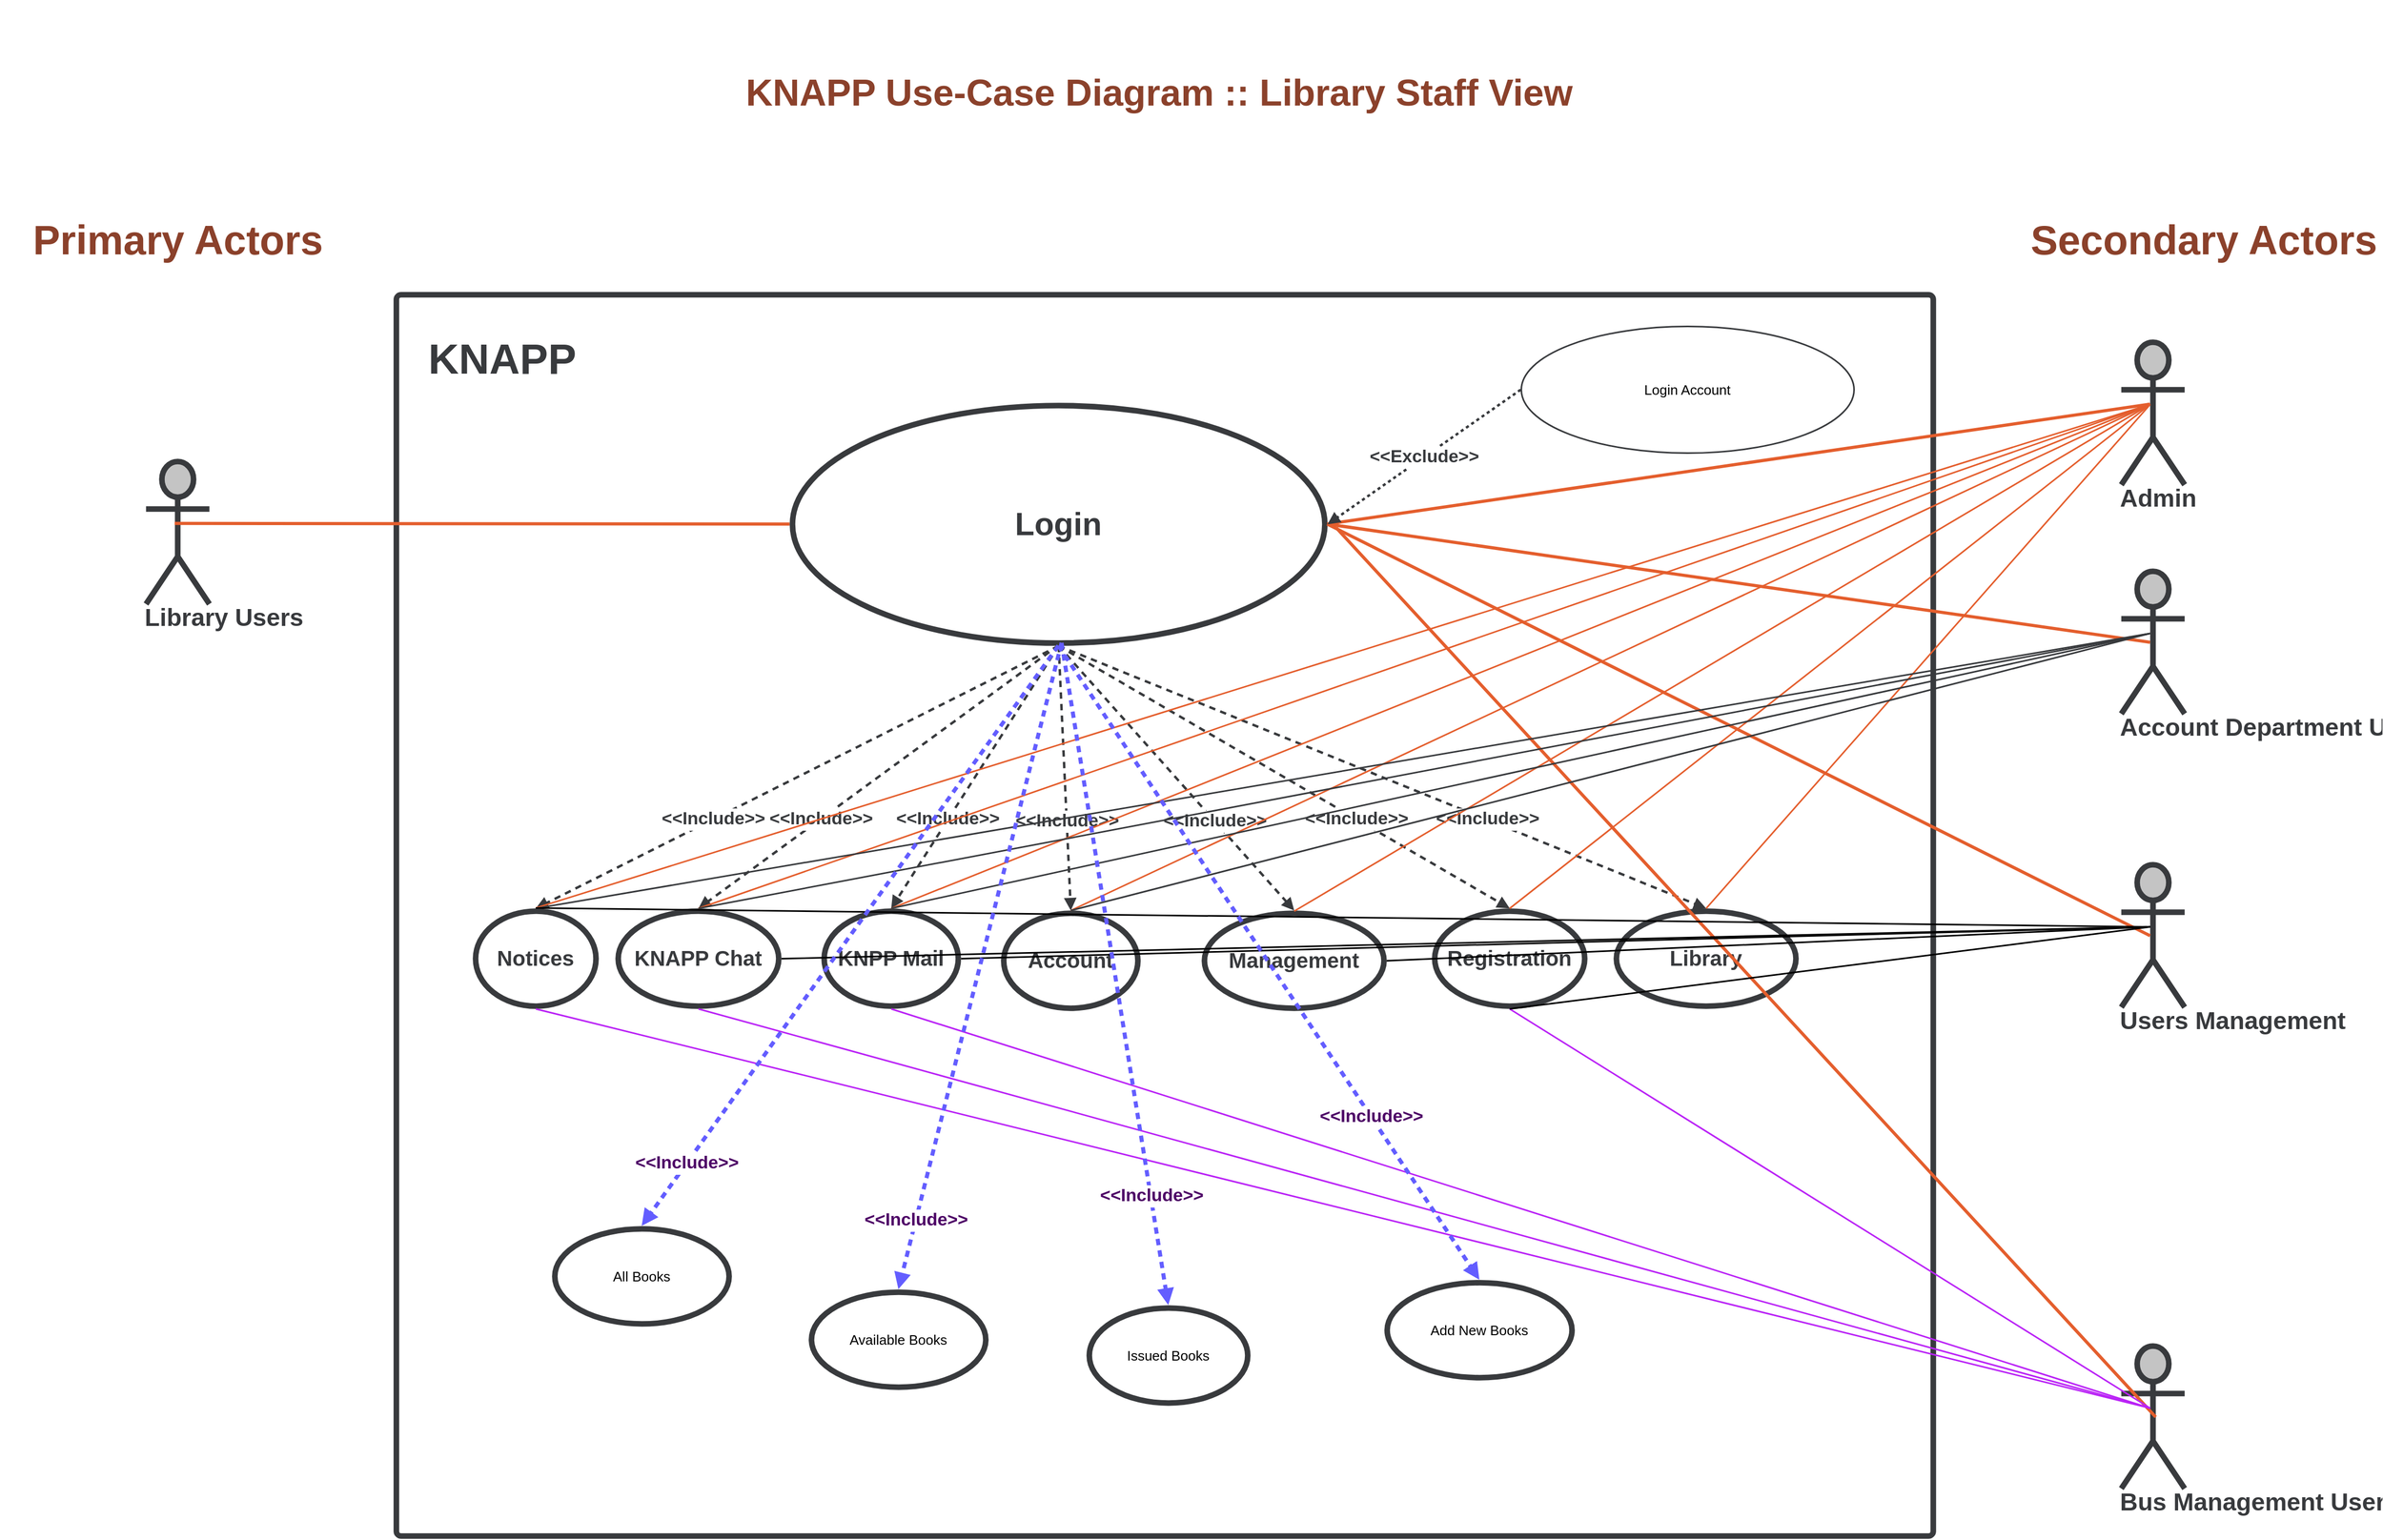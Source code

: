 <mxfile version="17.4.6" type="github">
  <diagram id="xewEE2SjZpMV4tHlsAld" name="Page-1">
    <mxGraphModel dx="4249" dy="2372" grid="1" gridSize="10" guides="1" tooltips="1" connect="1" arrows="1" fold="1" page="1" pageScale="1" pageWidth="827" pageHeight="1169" math="0" shadow="0">
      <root>
        <mxCell id="0" />
        <mxCell id="1" parent="0" />
        <UserObject label="" lucidchartObjectId="x7x1Chy9FIni" id="VwzVGKQmcw6lQUT-82Iy-1">
          <mxCell style="html=1;overflow=block;blockSpacing=1;whiteSpace=wrap;container=1;pointerEvents=0;collapsible=0;recursiveResize=0;fontSize=40;fontColor=#383a3d;fontStyle=1;spacing=0;strokeColor=#383a3d;strokeOpacity=100;fillOpacity=100;rounded=1;absoluteArcSize=1;arcSize=9;fillColor=none;strokeWidth=5.3;" vertex="1" parent="1">
            <mxGeometry x="-750" y="-471" width="1455" height="1176" as="geometry" />
          </mxCell>
        </UserObject>
        <mxCell id="VwzVGKQmcw6lQUT-82Iy-72" value="&lt;span style=&quot;color: rgb(56 , 58 , 61) ; font-size: 40px ; font-weight: 700&quot;&gt;KNAPP&lt;/span&gt;" style="text;html=1;align=center;verticalAlign=middle;resizable=0;points=[];autosize=1;strokeColor=none;fillColor=none;" vertex="1" parent="VwzVGKQmcw6lQUT-82Iy-1">
          <mxGeometry x="20" y="45" width="160" height="30" as="geometry" />
        </mxCell>
        <UserObject label="KNAPP Use-Case Diagram :: Library Staff View" lucidchartObjectId="vXx15x7TxMz1" id="VwzVGKQmcw6lQUT-82Iy-2">
          <mxCell style="html=1;overflow=block;blockSpacing=1;whiteSpace=wrap;fontSize=35.2;fontColor=#8b412b;fontStyle=1;spacing=3.8;strokeColor=none;fillOpacity=0;fillColor=#ffffff;strokeWidth=0;" vertex="1" parent="1">
            <mxGeometry x="-440" y="-750" width="825" height="176" as="geometry" />
          </mxCell>
        </UserObject>
        <UserObject label="Primary Actors" lucidchartObjectId="x7x12075siuS" id="VwzVGKQmcw6lQUT-82Iy-3">
          <mxCell style="html=1;overflow=block;blockSpacing=1;whiteSpace=wrap;fontSize=38.5;fontColor=#8b412b;fontStyle=1;spacing=0;fillColor=#ffffff;strokeWidth=1.5;strokeColor=none;" vertex="1" parent="1">
            <mxGeometry x="-1125" y="-546" width="337" height="45" as="geometry" />
          </mxCell>
        </UserObject>
        <UserObject label="Login" lucidchartObjectId="x7x1iAqX4r_B" id="VwzVGKQmcw6lQUT-82Iy-4">
          <mxCell style="html=1;overflow=block;blockSpacing=1;whiteSpace=wrap;ellipse;fontSize=30.2;fontColor=#383a3d;fontStyle=1;spacing=3.8;strokeColor=#383a3d;strokeOpacity=100;fillOpacity=100;rounded=1;absoluteArcSize=1;arcSize=9;fillColor=#FFFFFF;strokeWidth=5.3;" vertex="1" parent="1">
            <mxGeometry x="-375" y="-366" width="504" height="225" as="geometry" />
          </mxCell>
        </UserObject>
        <UserObject label="Admin" lucidchartObjectId="x7x1_HqmLVqf" id="VwzVGKQmcw6lQUT-82Iy-5">
          <mxCell style="html=1;overflow=block;blockSpacing=1;shape=umlActor;labelPosition=center;verticalLabelPosition=bottom;verticalAlign=top;whiteSpace=nowrap;fontSize=23.3;fontColor=#383a3d;fontStyle=1;spacing=0;strokeColor=#383a3d;strokeOpacity=100;fillOpacity=100;rounded=1;absoluteArcSize=1;arcSize=9;fillColor=#c4c4c4;strokeWidth=5.3;" vertex="1" parent="1">
            <mxGeometry x="883" y="-426" width="60" height="135" as="geometry" />
          </mxCell>
        </UserObject>
        <UserObject label="Library Users" lucidchartObjectId="x7x1uNKdwwUK" id="VwzVGKQmcw6lQUT-82Iy-6">
          <mxCell style="html=1;overflow=block;blockSpacing=1;shape=umlActor;labelPosition=center;verticalLabelPosition=bottom;verticalAlign=top;whiteSpace=nowrap;fontSize=23.3;fontColor=#383a3d;fontStyle=1;spacing=0;strokeColor=#383a3d;strokeOpacity=100;fillOpacity=100;rounded=1;absoluteArcSize=1;arcSize=9;fillColor=#c4c4c4;strokeWidth=5.3;" vertex="1" parent="1">
            <mxGeometry x="-987" y="-313" width="60" height="135" as="geometry" />
          </mxCell>
        </UserObject>
        <UserObject label="Account Department Users" lucidchartObjectId="x7x1Ydl4FJ6k" id="VwzVGKQmcw6lQUT-82Iy-7">
          <mxCell style="html=1;overflow=block;blockSpacing=1;shape=umlActor;labelPosition=center;verticalLabelPosition=bottom;verticalAlign=top;whiteSpace=nowrap;fontSize=23.3;fontColor=#383a3d;fontStyle=1;spacing=0;strokeColor=#383a3d;strokeOpacity=100;fillOpacity=100;rounded=1;absoluteArcSize=1;arcSize=9;fillColor=#c4c4c4;strokeWidth=5.3;" vertex="1" parent="1">
            <mxGeometry x="883" y="-209" width="60" height="135" as="geometry" />
          </mxCell>
        </UserObject>
        <UserObject label="Users Management" lucidchartObjectId="x7x18n8--uf0" id="VwzVGKQmcw6lQUT-82Iy-8">
          <mxCell style="html=1;overflow=block;blockSpacing=1;shape=umlActor;labelPosition=center;verticalLabelPosition=bottom;verticalAlign=top;whiteSpace=nowrap;fontSize=23.3;fontColor=#383a3d;fontStyle=1;spacing=0;strokeColor=#383a3d;strokeOpacity=100;fillOpacity=100;rounded=1;absoluteArcSize=1;arcSize=9;fillColor=#c4c4c4;strokeWidth=5.3;" vertex="1" parent="1">
            <mxGeometry x="883" y="69" width="60" height="135" as="geometry" />
          </mxCell>
        </UserObject>
        <UserObject label="Bus Management Users" lucidchartObjectId="x7x1-DI6nvDn" id="VwzVGKQmcw6lQUT-82Iy-9">
          <mxCell style="html=1;overflow=block;blockSpacing=1;shape=umlActor;labelPosition=center;verticalLabelPosition=bottom;verticalAlign=top;whiteSpace=nowrap;fontSize=23.3;fontColor=#383a3d;fontStyle=1;spacing=0;strokeColor=#383a3d;strokeOpacity=100;fillOpacity=100;rounded=1;absoluteArcSize=1;arcSize=9;fillColor=#c4c4c4;strokeWidth=5.3;" vertex="1" parent="1">
            <mxGeometry x="883" y="525" width="60" height="135" as="geometry" />
          </mxCell>
        </UserObject>
        <UserObject label="Notices" lucidchartObjectId="x7x1S8WUbyTx" id="VwzVGKQmcw6lQUT-82Iy-10">
          <mxCell style="html=1;overflow=block;blockSpacing=1;whiteSpace=wrap;ellipse;fontSize=20.2;fontColor=#383a3d;fontStyle=1;spacing=3.8;strokeColor=#383a3d;strokeOpacity=100;fillOpacity=100;rounded=1;absoluteArcSize=1;arcSize=9;fillColor=#FFFFFF;strokeWidth=5.3;" vertex="1" parent="1">
            <mxGeometry x="-675" y="113" width="114" height="90" as="geometry" />
          </mxCell>
        </UserObject>
        <UserObject label="" lucidchartObjectId="x7x1p7J1mClr" id="VwzVGKQmcw6lQUT-82Iy-11">
          <mxCell style="html=1;jettySize=18;whiteSpace=wrap;fontSize=13;strokeColor=#383a3d;strokeOpacity=100;dashed=1;fixDash=1;dashPattern=6 5;strokeWidth=2.3;rounded=0;startArrow=none;endArrow=block;endFill=1;exitX=0.5;exitY=1.012;exitPerimeter=0;entryX=0.5;entryY=-0.029;entryPerimeter=0;" edge="1" parent="1" source="VwzVGKQmcw6lQUT-82Iy-4" target="VwzVGKQmcw6lQUT-82Iy-10">
            <mxGeometry width="100" height="100" relative="1" as="geometry">
              <Array as="points" />
            </mxGeometry>
          </mxCell>
        </UserObject>
        <mxCell id="VwzVGKQmcw6lQUT-82Iy-12" value="&amp;lt;&amp;lt;Include&amp;gt;&amp;gt;" style="text;html=1;resizable=0;labelBackgroundColor=default;align=center;verticalAlign=middle;fontStyle=1;fontColor=#383a3d;fontSize=16.8;" vertex="1" parent="VwzVGKQmcw6lQUT-82Iy-11">
          <mxGeometry x="0.322" relative="1" as="geometry" />
        </mxCell>
        <UserObject label="" lucidchartObjectId="x7x1fGpGP1oz" id="VwzVGKQmcw6lQUT-82Iy-13">
          <mxCell style="html=1;jettySize=18;whiteSpace=wrap;fontSize=13;strokeColor=#E45E2D;strokeWidth=3;rounded=0;startArrow=none;endArrow=none;exitX=0.456;exitY=0.436;exitPerimeter=0;entryX=1.005;entryY=0.5;entryPerimeter=0;" edge="1" parent="1" source="VwzVGKQmcw6lQUT-82Iy-5" target="VwzVGKQmcw6lQUT-82Iy-4">
            <mxGeometry width="100" height="100" relative="1" as="geometry">
              <Array as="points" />
            </mxGeometry>
          </mxCell>
        </UserObject>
        <UserObject label="" lucidchartObjectId="x7x1K7baDE~P" id="VwzVGKQmcw6lQUT-82Iy-14">
          <mxCell style="html=1;jettySize=18;whiteSpace=wrap;fontSize=13;strokeColor=#E45E2D;strokeWidth=3;rounded=0;startArrow=none;endArrow=none;exitX=0.456;exitY=0.436;exitPerimeter=0;entryX=-0.005;entryY=0.5;entryPerimeter=0;" edge="1" parent="1" source="VwzVGKQmcw6lQUT-82Iy-6" target="VwzVGKQmcw6lQUT-82Iy-4">
            <mxGeometry width="100" height="100" relative="1" as="geometry">
              <Array as="points" />
            </mxGeometry>
          </mxCell>
        </UserObject>
        <UserObject label="" lucidchartObjectId="x7x1Obs.gZJB" id="VwzVGKQmcw6lQUT-82Iy-15">
          <mxCell style="html=1;jettySize=18;whiteSpace=wrap;fontSize=13;strokeColor=#E45E2D;strokeWidth=3;rounded=0;startArrow=none;endArrow=none;exitX=0.458;exitY=0.5;exitPerimeter=0;entryX=1.005;entryY=0.5;entryPerimeter=0;" edge="1" parent="1" source="VwzVGKQmcw6lQUT-82Iy-7" target="VwzVGKQmcw6lQUT-82Iy-4">
            <mxGeometry width="100" height="100" relative="1" as="geometry">
              <Array as="points" />
            </mxGeometry>
          </mxCell>
        </UserObject>
        <UserObject label="" lucidchartObjectId="x7x1mGySMqln" id="VwzVGKQmcw6lQUT-82Iy-16">
          <mxCell style="html=1;jettySize=18;whiteSpace=wrap;fontSize=13;strokeColor=#e45e2d;strokeOpacity=100;strokeWidth=3;rounded=0;startArrow=none;endArrow=none;exitX=0.458;exitY=0.5;exitPerimeter=0;entryX=1.005;entryY=0.5;entryPerimeter=0;" edge="1" parent="1" source="VwzVGKQmcw6lQUT-82Iy-8" target="VwzVGKQmcw6lQUT-82Iy-4">
            <mxGeometry width="100" height="100" relative="1" as="geometry">
              <Array as="points" />
            </mxGeometry>
          </mxCell>
        </UserObject>
        <UserObject label="Login Account" lucidchartObjectId="x7x1C5_HYQZ." id="VwzVGKQmcw6lQUT-82Iy-17">
          <mxCell style="html=1;overflow=block;blockSpacing=1;whiteSpace=wrap;ellipse;fontSize=13;spacing=0;strokeColor=#383a3d;strokeOpacity=100;fillOpacity=100;rounded=1;absoluteArcSize=1;arcSize=9;fillColor=#FFFFFF;strokeWidth=1.5;" vertex="1" parent="1">
            <mxGeometry x="315" y="-441" width="315" height="120" as="geometry" />
          </mxCell>
        </UserObject>
        <UserObject label="" lucidchartObjectId="x7x1Z6t.XipK" id="VwzVGKQmcw6lQUT-82Iy-18">
          <mxCell style="html=1;jettySize=18;whiteSpace=wrap;fontSize=13;strokeColor=#383a3d;strokeOpacity=100;dashed=1;fixDash=1;strokeWidth=2.3;rounded=0;startArrow=none;endArrow=block;endFill=1;exitX=-0.002;exitY=0.5;exitPerimeter=0;entryX=1.005;entryY=0.5;entryPerimeter=0;" edge="1" parent="1" source="VwzVGKQmcw6lQUT-82Iy-17" target="VwzVGKQmcw6lQUT-82Iy-4">
            <mxGeometry width="100" height="100" relative="1" as="geometry">
              <Array as="points" />
            </mxGeometry>
          </mxCell>
        </UserObject>
        <mxCell id="VwzVGKQmcw6lQUT-82Iy-19" value="&amp;lt;&amp;lt;Exclude&amp;gt;&amp;gt;" style="text;html=1;resizable=0;labelBackgroundColor=default;align=center;verticalAlign=middle;fontStyle=1;fontColor=#383a3d;fontSize=16.8;" vertex="1" parent="VwzVGKQmcw6lQUT-82Iy-18">
          <mxGeometry relative="1" as="geometry" />
        </mxCell>
        <UserObject label="Secondary Actors" lucidchartObjectId="x7x1Xo7q~Zmn" id="VwzVGKQmcw6lQUT-82Iy-20">
          <mxCell style="html=1;overflow=block;blockSpacing=1;whiteSpace=wrap;fontSize=38.5;fontColor=#8b412b;fontStyle=1;spacing=0;fillColor=#ffffff;strokeWidth=1.5;strokeColor=none;" vertex="1" parent="1">
            <mxGeometry x="793" y="-546" width="337" height="45" as="geometry" />
          </mxCell>
        </UserObject>
        <UserObject label="KNAPP Chat" lucidchartObjectId="x7x1NZg9x6Oo" id="VwzVGKQmcw6lQUT-82Iy-21">
          <mxCell style="html=1;overflow=block;blockSpacing=1;whiteSpace=wrap;ellipse;fontSize=20.2;fontColor=#383a3d;fontStyle=1;spacing=3.8;strokeColor=#383a3d;strokeOpacity=100;fillOpacity=100;rounded=1;absoluteArcSize=1;arcSize=9;fillColor=#FFFFFF;strokeWidth=5.3;" vertex="1" parent="1">
            <mxGeometry x="-540" y="113" width="152" height="90" as="geometry" />
          </mxCell>
        </UserObject>
        <UserObject label="KNPP Mail" lucidchartObjectId="x7x12-eEuShf" id="VwzVGKQmcw6lQUT-82Iy-22">
          <mxCell style="html=1;overflow=block;blockSpacing=1;whiteSpace=wrap;ellipse;fontSize=20.2;fontColor=#383a3d;fontStyle=1;spacing=3.8;strokeColor=#383a3d;strokeOpacity=100;fillOpacity=100;rounded=1;absoluteArcSize=1;arcSize=9;fillColor=#FFFFFF;strokeWidth=5.3;" vertex="1" parent="1">
            <mxGeometry x="-345" y="113" width="127" height="90" as="geometry" />
          </mxCell>
        </UserObject>
        <UserObject label="" lucidchartObjectId="x7x1Q7fdFUaJ" id="VwzVGKQmcw6lQUT-82Iy-23">
          <mxCell style="html=1;jettySize=18;whiteSpace=wrap;fontSize=13;strokeColor=#383a3d;strokeOpacity=100;dashed=1;fixDash=1;dashPattern=6 5;strokeWidth=2.3;rounded=0;startArrow=none;endArrow=block;endFill=1;entryX=0.5;entryY=-0.029;entryPerimeter=0;" edge="1" parent="1" target="VwzVGKQmcw6lQUT-82Iy-21">
            <mxGeometry width="100" height="100" relative="1" as="geometry">
              <Array as="points" />
              <mxPoint x="-123" y="-139" as="sourcePoint" />
            </mxGeometry>
          </mxCell>
        </UserObject>
        <mxCell id="VwzVGKQmcw6lQUT-82Iy-24" value="&amp;lt;&amp;lt;Include&amp;gt;&amp;gt;" style="text;html=1;resizable=0;labelBackgroundColor=default;align=center;verticalAlign=middle;fontStyle=1;fontColor=#383a3d;fontSize=16.8;" vertex="1" parent="VwzVGKQmcw6lQUT-82Iy-23">
          <mxGeometry x="0.322" relative="1" as="geometry" />
        </mxCell>
        <UserObject label="" lucidchartObjectId="x7x1y.fIbI79" id="VwzVGKQmcw6lQUT-82Iy-25">
          <mxCell style="html=1;jettySize=18;whiteSpace=wrap;fontSize=13;strokeColor=#383a3d;strokeOpacity=100;dashed=1;fixDash=1;dashPattern=6 5;strokeWidth=2.3;rounded=0;startArrow=none;endArrow=block;endFill=1;exitX=0.5;exitY=1.012;exitPerimeter=0;entryX=0.5;entryY=-0.029;entryPerimeter=0;" edge="1" parent="1" source="VwzVGKQmcw6lQUT-82Iy-4" target="VwzVGKQmcw6lQUT-82Iy-22">
            <mxGeometry width="100" height="100" relative="1" as="geometry">
              <Array as="points" />
            </mxGeometry>
          </mxCell>
        </UserObject>
        <mxCell id="VwzVGKQmcw6lQUT-82Iy-26" value="&amp;lt;&amp;lt;Include&amp;gt;&amp;gt;" style="text;html=1;resizable=0;labelBackgroundColor=default;align=center;verticalAlign=middle;fontStyle=1;fontColor=#383a3d;fontSize=16.8;" vertex="1" parent="VwzVGKQmcw6lQUT-82Iy-25">
          <mxGeometry x="0.322" relative="1" as="geometry" />
        </mxCell>
        <UserObject label="Account" lucidchartObjectId="x7x1Fjdpis9C" id="VwzVGKQmcw6lQUT-82Iy-27">
          <mxCell style="html=1;overflow=block;blockSpacing=1;whiteSpace=wrap;ellipse;fontSize=20.2;fontColor=#383a3d;fontStyle=1;spacing=3.8;strokeColor=#383a3d;strokeOpacity=100;fillOpacity=100;rounded=1;absoluteArcSize=1;arcSize=9;fillColor=#FFFFFF;strokeWidth=5.3;" vertex="1" parent="1">
            <mxGeometry x="-175" y="115" width="127" height="90" as="geometry" />
          </mxCell>
        </UserObject>
        <UserObject label="" lucidchartObjectId="x7x1r4sUqroY" id="VwzVGKQmcw6lQUT-82Iy-28">
          <mxCell style="html=1;jettySize=18;whiteSpace=wrap;fontSize=13;strokeColor=#383a3d;strokeOpacity=100;dashed=1;fixDash=1;dashPattern=6 5;strokeWidth=2.3;rounded=0;startArrow=none;endArrow=block;endFill=1;exitX=0.5;exitY=1.012;exitPerimeter=0;entryX=0.5;entryY=-0.029;entryPerimeter=0;" edge="1" parent="1" source="VwzVGKQmcw6lQUT-82Iy-4" target="VwzVGKQmcw6lQUT-82Iy-27">
            <mxGeometry width="100" height="100" relative="1" as="geometry">
              <Array as="points" />
            </mxGeometry>
          </mxCell>
        </UserObject>
        <mxCell id="VwzVGKQmcw6lQUT-82Iy-29" value="&amp;lt;&amp;lt;Include&amp;gt;&amp;gt;" style="text;html=1;resizable=0;labelBackgroundColor=default;align=center;verticalAlign=middle;fontStyle=1;fontColor=#383a3d;fontSize=16.8;" vertex="1" parent="VwzVGKQmcw6lQUT-82Iy-28">
          <mxGeometry x="0.322" relative="1" as="geometry" />
        </mxCell>
        <UserObject label="Management" lucidchartObjectId="x7x1Wf.mzbwM" id="VwzVGKQmcw6lQUT-82Iy-30">
          <mxCell style="html=1;overflow=block;blockSpacing=1;whiteSpace=wrap;ellipse;fontSize=20.2;fontColor=#383a3d;fontStyle=1;spacing=3.8;strokeColor=#383a3d;strokeOpacity=100;fillOpacity=100;rounded=1;absoluteArcSize=1;arcSize=9;fillColor=#FFFFFF;strokeWidth=5.3;" vertex="1" parent="1">
            <mxGeometry x="15" y="115" width="170" height="90" as="geometry" />
          </mxCell>
        </UserObject>
        <UserObject label="Registration" lucidchartObjectId="x7x1xBG7ul0z" id="VwzVGKQmcw6lQUT-82Iy-31">
          <mxCell style="html=1;overflow=block;blockSpacing=1;whiteSpace=wrap;ellipse;fontSize=20.2;fontColor=#383a3d;fontStyle=1;spacing=3.8;strokeColor=#383a3d;strokeOpacity=100;fillOpacity=100;rounded=1;absoluteArcSize=1;arcSize=9;fillColor=#FFFFFF;strokeWidth=5.3;" vertex="1" parent="1">
            <mxGeometry x="233" y="113" width="142" height="90" as="geometry" />
          </mxCell>
        </UserObject>
        <UserObject label="" lucidchartObjectId="x7x1MHIUOjXl" id="VwzVGKQmcw6lQUT-82Iy-32">
          <mxCell style="html=1;jettySize=18;whiteSpace=wrap;fontSize=13;strokeColor=#383a3d;strokeOpacity=100;dashed=1;fixDash=1;dashPattern=6 5;strokeWidth=2.3;rounded=0;startArrow=none;endArrow=block;endFill=1;exitX=0.5;exitY=1.012;exitPerimeter=0;entryX=0.5;entryY=-0.029;entryPerimeter=0;" edge="1" parent="1" source="VwzVGKQmcw6lQUT-82Iy-4" target="VwzVGKQmcw6lQUT-82Iy-30">
            <mxGeometry width="100" height="100" relative="1" as="geometry">
              <Array as="points" />
            </mxGeometry>
          </mxCell>
        </UserObject>
        <mxCell id="VwzVGKQmcw6lQUT-82Iy-33" value="&amp;lt;&amp;lt;Include&amp;gt;&amp;gt;" style="text;html=1;resizable=0;labelBackgroundColor=default;align=center;verticalAlign=middle;fontStyle=1;fontColor=#383a3d;fontSize=16.8;" vertex="1" parent="VwzVGKQmcw6lQUT-82Iy-32">
          <mxGeometry x="0.322" relative="1" as="geometry" />
        </mxCell>
        <UserObject label="" lucidchartObjectId="x7x1FVekg8Gv" id="VwzVGKQmcw6lQUT-82Iy-34">
          <mxCell style="html=1;jettySize=18;whiteSpace=wrap;fontSize=13;strokeColor=#383a3d;strokeOpacity=100;dashed=1;fixDash=1;dashPattern=6 5;strokeWidth=2.3;rounded=0;startArrow=none;endArrow=block;endFill=1;exitX=0.5;exitY=1.012;exitPerimeter=0;entryX=0.5;entryY=-0.029;entryPerimeter=0;" edge="1" parent="1" source="VwzVGKQmcw6lQUT-82Iy-4" target="VwzVGKQmcw6lQUT-82Iy-31">
            <mxGeometry width="100" height="100" relative="1" as="geometry">
              <Array as="points" />
            </mxGeometry>
          </mxCell>
        </UserObject>
        <mxCell id="VwzVGKQmcw6lQUT-82Iy-35" value="&amp;lt;&amp;lt;Include&amp;gt;&amp;gt;" style="text;html=1;resizable=0;labelBackgroundColor=default;align=center;verticalAlign=middle;fontStyle=1;fontColor=#383a3d;fontSize=16.8;" vertex="1" parent="VwzVGKQmcw6lQUT-82Iy-34">
          <mxGeometry x="0.322" relative="1" as="geometry" />
        </mxCell>
        <UserObject label="Library" lucidchartObjectId="x7x1jxlOBZO~" id="VwzVGKQmcw6lQUT-82Iy-36">
          <mxCell style="html=1;overflow=block;blockSpacing=1;whiteSpace=wrap;ellipse;fontSize=20.2;fontColor=#383a3d;fontStyle=1;spacing=3.8;strokeColor=#383a3d;strokeOpacity=100;fillOpacity=100;rounded=1;absoluteArcSize=1;arcSize=9;fillColor=#FFFFFF;strokeWidth=5.3;" vertex="1" parent="1">
            <mxGeometry x="405" y="113" width="170" height="90" as="geometry" />
          </mxCell>
        </UserObject>
        <UserObject label="" lucidchartObjectId="x7x1h8phvXM." id="VwzVGKQmcw6lQUT-82Iy-37">
          <mxCell style="html=1;jettySize=18;whiteSpace=wrap;fontSize=13;strokeColor=#383a3d;strokeOpacity=100;dashed=1;fixDash=1;dashPattern=6 5;strokeWidth=2.3;rounded=0;startArrow=none;endArrow=block;endFill=1;exitX=0.5;exitY=1.012;exitPerimeter=0;entryX=0.5;entryY=-0.029;entryPerimeter=0;" edge="1" parent="1" source="VwzVGKQmcw6lQUT-82Iy-4" target="VwzVGKQmcw6lQUT-82Iy-36">
            <mxGeometry width="100" height="100" relative="1" as="geometry">
              <Array as="points" />
            </mxGeometry>
          </mxCell>
        </UserObject>
        <mxCell id="VwzVGKQmcw6lQUT-82Iy-38" value="&amp;lt;&amp;lt;Include&amp;gt;&amp;gt;" style="text;html=1;resizable=0;labelBackgroundColor=default;align=center;verticalAlign=middle;fontStyle=1;fontColor=#383a3d;fontSize=16.8;" vertex="1" parent="VwzVGKQmcw6lQUT-82Iy-37">
          <mxGeometry x="0.322" relative="1" as="geometry" />
        </mxCell>
        <UserObject label="" lucidchartObjectId="x7x1p0rp2wFp" id="VwzVGKQmcw6lQUT-82Iy-39">
          <mxCell style="html=1;jettySize=18;whiteSpace=wrap;fontSize=13;strokeColor=#E45E2D;strokeWidth=3;rounded=0;startArrow=none;endArrow=none;exitX=0.547;exitY=0.5;exitPerimeter=0;" edge="1" parent="1" source="VwzVGKQmcw6lQUT-82Iy-9">
            <mxGeometry width="100" height="100" relative="1" as="geometry">
              <Array as="points" />
              <mxPoint x="140" y="-250" as="targetPoint" />
            </mxGeometry>
          </mxCell>
        </UserObject>
        <UserObject label="" lucidchartObjectId="x7x11Uh~Zo11" id="VwzVGKQmcw6lQUT-82Iy-40">
          <mxCell style="html=1;jettySize=18;whiteSpace=wrap;fontSize=13;strokeColor=#E45E2D;strokeWidth=1.5;rounded=0;startArrow=none;endArrow=none;exitX=0.456;exitY=0.436;exitPerimeter=0;" edge="1" parent="1" source="VwzVGKQmcw6lQUT-82Iy-5">
            <mxGeometry width="100" height="100" relative="1" as="geometry">
              <Array as="points" />
              <mxPoint x="-618" y="110" as="targetPoint" />
            </mxGeometry>
          </mxCell>
        </UserObject>
        <UserObject label="" lucidchartObjectId="x7x1Ttgm5NQB" id="VwzVGKQmcw6lQUT-82Iy-41">
          <mxCell style="html=1;jettySize=18;whiteSpace=wrap;fontSize=13;strokeColor=#E45E2D;strokeWidth=1.5;rounded=0;startArrow=none;endArrow=none;exitX=0.456;exitY=0.436;exitPerimeter=0;entryX=0.5;entryY=-0.029;entryPerimeter=0;" edge="1" parent="1" source="VwzVGKQmcw6lQUT-82Iy-5" target="VwzVGKQmcw6lQUT-82Iy-21">
            <mxGeometry width="100" height="100" relative="1" as="geometry">
              <Array as="points" />
            </mxGeometry>
          </mxCell>
        </UserObject>
        <UserObject label="" lucidchartObjectId="x7x1pRiwSOpe" id="VwzVGKQmcw6lQUT-82Iy-42">
          <mxCell style="html=1;jettySize=18;whiteSpace=wrap;fontSize=13;strokeColor=#E45E2D;strokeWidth=1.5;rounded=0;startArrow=none;endArrow=none;exitX=0.456;exitY=0.436;exitPerimeter=0;entryX=0.5;entryY=-0.029;entryPerimeter=0;" edge="1" parent="1" source="VwzVGKQmcw6lQUT-82Iy-5" target="VwzVGKQmcw6lQUT-82Iy-22">
            <mxGeometry width="100" height="100" relative="1" as="geometry">
              <Array as="points" />
            </mxGeometry>
          </mxCell>
        </UserObject>
        <UserObject label="" lucidchartObjectId="x7x1hf0vWmLV" id="VwzVGKQmcw6lQUT-82Iy-43">
          <mxCell style="html=1;jettySize=18;whiteSpace=wrap;fontSize=13;strokeColor=#E45E2D;strokeWidth=1.5;rounded=0;startArrow=none;endArrow=none;exitX=0.456;exitY=0.436;exitPerimeter=0;entryX=0.5;entryY=-0.029;entryPerimeter=0;" edge="1" parent="1" source="VwzVGKQmcw6lQUT-82Iy-5" target="VwzVGKQmcw6lQUT-82Iy-27">
            <mxGeometry width="100" height="100" relative="1" as="geometry">
              <Array as="points" />
            </mxGeometry>
          </mxCell>
        </UserObject>
        <UserObject label="" lucidchartObjectId="x7x1I9hO3IS2" id="VwzVGKQmcw6lQUT-82Iy-44">
          <mxCell style="html=1;jettySize=18;whiteSpace=wrap;fontSize=13;strokeColor=#E45E2D;strokeWidth=1.5;rounded=0;startArrow=none;endArrow=none;exitX=0.456;exitY=0.436;exitPerimeter=0;" edge="1" parent="1" source="VwzVGKQmcw6lQUT-82Iy-5">
            <mxGeometry width="100" height="100" relative="1" as="geometry">
              <Array as="points" />
              <mxPoint x="100" y="113" as="targetPoint" />
            </mxGeometry>
          </mxCell>
        </UserObject>
        <UserObject label="" lucidchartObjectId="x7x1AuOUSJmu" id="VwzVGKQmcw6lQUT-82Iy-45">
          <mxCell style="html=1;jettySize=18;whiteSpace=wrap;fontSize=13;strokeColor=#E45E2D;strokeWidth=1.5;rounded=0;startArrow=none;endArrow=none;exitX=0.456;exitY=0.436;exitPerimeter=0;entryX=0.5;entryY=-0.029;entryPerimeter=0;" edge="1" parent="1" source="VwzVGKQmcw6lQUT-82Iy-5" target="VwzVGKQmcw6lQUT-82Iy-31">
            <mxGeometry width="100" height="100" relative="1" as="geometry">
              <Array as="points" />
            </mxGeometry>
          </mxCell>
        </UserObject>
        <UserObject label="" lucidchartObjectId="x7x1aC7PyOAe" id="VwzVGKQmcw6lQUT-82Iy-46">
          <mxCell style="html=1;jettySize=18;whiteSpace=wrap;fontSize=13;strokeColor=#E45E2D;strokeWidth=1.5;rounded=0;startArrow=none;endArrow=none;exitX=0.456;exitY=0.436;exitPerimeter=0;entryX=0.5;entryY=-0.029;entryPerimeter=0;" edge="1" parent="1" source="VwzVGKQmcw6lQUT-82Iy-5" target="VwzVGKQmcw6lQUT-82Iy-36">
            <mxGeometry width="100" height="100" relative="1" as="geometry">
              <Array as="points" />
            </mxGeometry>
          </mxCell>
        </UserObject>
        <UserObject label="" lucidchartObjectId="x7x1yAxehFLN" id="VwzVGKQmcw6lQUT-82Iy-47">
          <mxCell style="html=1;jettySize=18;whiteSpace=wrap;fontSize=13;strokeColor=#383a3d;strokeOpacity=100;strokeWidth=1.5;rounded=0;startArrow=none;endArrow=none;exitX=0.456;exitY=0.436;exitPerimeter=0;entryX=0.5;entryY=-0.029;entryPerimeter=0;" edge="1" parent="1" source="VwzVGKQmcw6lQUT-82Iy-7" target="VwzVGKQmcw6lQUT-82Iy-10">
            <mxGeometry width="100" height="100" relative="1" as="geometry">
              <Array as="points" />
            </mxGeometry>
          </mxCell>
        </UserObject>
        <UserObject label="" lucidchartObjectId="x7x1XuKt_mEL" id="VwzVGKQmcw6lQUT-82Iy-48">
          <mxCell style="html=1;jettySize=18;whiteSpace=wrap;fontSize=13;strokeColor=#383a3d;strokeOpacity=100;strokeWidth=1.5;rounded=0;startArrow=none;endArrow=none;exitX=0.456;exitY=0.436;exitPerimeter=0;entryX=0.5;entryY=-0.029;entryPerimeter=0;" edge="1" parent="1" source="VwzVGKQmcw6lQUT-82Iy-7" target="VwzVGKQmcw6lQUT-82Iy-21">
            <mxGeometry width="100" height="100" relative="1" as="geometry">
              <Array as="points" />
            </mxGeometry>
          </mxCell>
        </UserObject>
        <UserObject label="" lucidchartObjectId="x7x1V5kiM0vv" id="VwzVGKQmcw6lQUT-82Iy-49">
          <mxCell style="html=1;jettySize=18;whiteSpace=wrap;fontSize=13;strokeColor=#383a3d;strokeOpacity=100;strokeWidth=1.5;rounded=0;startArrow=none;endArrow=none;exitX=0.456;exitY=0.436;exitPerimeter=0;entryX=0.5;entryY=-0.029;entryPerimeter=0;" edge="1" parent="1" source="VwzVGKQmcw6lQUT-82Iy-7" target="VwzVGKQmcw6lQUT-82Iy-22">
            <mxGeometry width="100" height="100" relative="1" as="geometry">
              <Array as="points" />
            </mxGeometry>
          </mxCell>
        </UserObject>
        <UserObject label="" lucidchartObjectId="x7x1tYbahBxI" id="VwzVGKQmcw6lQUT-82Iy-50">
          <mxCell style="html=1;jettySize=18;whiteSpace=wrap;fontSize=13;strokeColor=#383a3d;strokeOpacity=100;strokeWidth=1.5;rounded=0;startArrow=none;endArrow=none;exitX=0.456;exitY=0.436;exitPerimeter=0;entryX=0.5;entryY=-0.029;entryPerimeter=0;" edge="1" parent="1" source="VwzVGKQmcw6lQUT-82Iy-7" target="VwzVGKQmcw6lQUT-82Iy-27">
            <mxGeometry width="100" height="100" relative="1" as="geometry">
              <Array as="points" />
            </mxGeometry>
          </mxCell>
        </UserObject>
        <UserObject label="" lucidchartObjectId="x7x1J1kZBSR_" id="VwzVGKQmcw6lQUT-82Iy-51">
          <mxCell style="html=1;jettySize=18;whiteSpace=wrap;fontSize=13;strokeOpacity=100;strokeWidth=1.5;rounded=0;startArrow=none;endArrow=none;exitX=0.456;exitY=0.436;exitPerimeter=0;" edge="1" parent="1" source="VwzVGKQmcw6lQUT-82Iy-8">
            <mxGeometry width="100" height="100" relative="1" as="geometry">
              <Array as="points" />
              <mxPoint x="-618" y="110" as="targetPoint" />
            </mxGeometry>
          </mxCell>
        </UserObject>
        <UserObject label="" lucidchartObjectId="x7x1KZIRFGUu" id="VwzVGKQmcw6lQUT-82Iy-52">
          <mxCell style="html=1;jettySize=18;whiteSpace=wrap;fontSize=13;strokeOpacity=100;strokeWidth=1.5;rounded=0;startArrow=none;endArrow=none;exitX=0.456;exitY=0.436;exitPerimeter=0;entryX=1.017;entryY=0.5;entryPerimeter=0;" edge="1" parent="1" source="VwzVGKQmcw6lQUT-82Iy-8" target="VwzVGKQmcw6lQUT-82Iy-21">
            <mxGeometry width="100" height="100" relative="1" as="geometry">
              <Array as="points" />
            </mxGeometry>
          </mxCell>
        </UserObject>
        <UserObject label="" lucidchartObjectId="x7x1NoQSsPen" id="VwzVGKQmcw6lQUT-82Iy-53">
          <mxCell style="html=1;jettySize=18;whiteSpace=wrap;fontSize=13;strokeOpacity=100;strokeWidth=1.5;rounded=0;startArrow=none;endArrow=none;exitX=0.456;exitY=0.436;exitPerimeter=0;entryX=1.021;entryY=0.5;entryPerimeter=0;" edge="1" parent="1" source="VwzVGKQmcw6lQUT-82Iy-8" target="VwzVGKQmcw6lQUT-82Iy-22">
            <mxGeometry width="100" height="100" relative="1" as="geometry">
              <Array as="points" />
            </mxGeometry>
          </mxCell>
        </UserObject>
        <UserObject label="" lucidchartObjectId="x7x1HJTwDcFr" id="VwzVGKQmcw6lQUT-82Iy-54">
          <mxCell style="html=1;jettySize=18;whiteSpace=wrap;fontSize=13;strokeOpacity=100;strokeWidth=1.5;rounded=0;startArrow=none;endArrow=none;exitX=0.456;exitY=0.436;exitPerimeter=0;entryX=1.015;entryY=0.5;entryPerimeter=0;" edge="1" parent="1" source="VwzVGKQmcw6lQUT-82Iy-8" target="VwzVGKQmcw6lQUT-82Iy-30">
            <mxGeometry width="100" height="100" relative="1" as="geometry">
              <Array as="points" />
            </mxGeometry>
          </mxCell>
        </UserObject>
        <UserObject label="" lucidchartObjectId="x7x1I8VW~JF8" id="VwzVGKQmcw6lQUT-82Iy-55">
          <mxCell style="html=1;jettySize=18;whiteSpace=wrap;fontSize=13;strokeColor=#ba23f6;strokeOpacity=100;strokeWidth=1.5;rounded=0;startArrow=none;endArrow=none;exitX=0.456;exitY=0.436;exitPerimeter=0;entryX=0.5;entryY=1.029;entryPerimeter=0;" edge="1" parent="1" source="VwzVGKQmcw6lQUT-82Iy-9" target="VwzVGKQmcw6lQUT-82Iy-10">
            <mxGeometry width="100" height="100" relative="1" as="geometry">
              <Array as="points" />
            </mxGeometry>
          </mxCell>
        </UserObject>
        <UserObject label="" lucidchartObjectId="x7x16AdeIg2u" id="VwzVGKQmcw6lQUT-82Iy-56">
          <mxCell style="html=1;jettySize=18;whiteSpace=wrap;fontSize=13;strokeColor=#ba23f6;strokeOpacity=100;strokeWidth=1.5;rounded=0;startArrow=none;endArrow=none;exitX=0.456;exitY=0.436;exitPerimeter=0;entryX=0.5;entryY=1.029;entryPerimeter=0;" edge="1" parent="1" source="VwzVGKQmcw6lQUT-82Iy-9" target="VwzVGKQmcw6lQUT-82Iy-21">
            <mxGeometry width="100" height="100" relative="1" as="geometry">
              <Array as="points" />
            </mxGeometry>
          </mxCell>
        </UserObject>
        <UserObject label="" lucidchartObjectId="x7x1LKJzO2iE" id="VwzVGKQmcw6lQUT-82Iy-57">
          <mxCell style="html=1;jettySize=18;whiteSpace=wrap;fontSize=13;strokeColor=#ba23f6;strokeOpacity=100;strokeWidth=1.5;rounded=0;startArrow=none;endArrow=none;exitX=0.456;exitY=0.436;exitPerimeter=0;entryX=0.5;entryY=1.029;entryPerimeter=0;" edge="1" parent="1" source="VwzVGKQmcw6lQUT-82Iy-9" target="VwzVGKQmcw6lQUT-82Iy-22">
            <mxGeometry width="100" height="100" relative="1" as="geometry">
              <Array as="points" />
            </mxGeometry>
          </mxCell>
        </UserObject>
        <UserObject label="" lucidchartObjectId="x7x1shlD4EyQ" id="VwzVGKQmcw6lQUT-82Iy-58">
          <mxCell style="html=1;jettySize=18;whiteSpace=wrap;fontSize=13;strokeColor=#ba23f6;strokeOpacity=100;strokeWidth=1.5;rounded=0;startArrow=none;endArrow=none;exitX=0.456;exitY=0.436;exitPerimeter=0;entryX=0.5;entryY=1.029;entryPerimeter=0;" edge="1" parent="1" source="VwzVGKQmcw6lQUT-82Iy-9" target="VwzVGKQmcw6lQUT-82Iy-31">
            <mxGeometry width="100" height="100" relative="1" as="geometry">
              <Array as="points" />
            </mxGeometry>
          </mxCell>
        </UserObject>
        <UserObject label="" lucidchartObjectId="x7x1QsHS9aKa" id="VwzVGKQmcw6lQUT-82Iy-59">
          <mxCell style="html=1;jettySize=18;whiteSpace=wrap;fontSize=13;strokeOpacity=100;strokeWidth=1.5;rounded=0;startArrow=none;endArrow=none;exitX=0.456;exitY=0.436;exitPerimeter=0;entryX=0.5;entryY=1.029;entryPerimeter=0;" edge="1" parent="1" source="VwzVGKQmcw6lQUT-82Iy-8" target="VwzVGKQmcw6lQUT-82Iy-31">
            <mxGeometry width="100" height="100" relative="1" as="geometry">
              <Array as="points" />
            </mxGeometry>
          </mxCell>
        </UserObject>
        <UserObject label="All Books" lucidchartObjectId="Kiz1U7IZClD~" id="VwzVGKQmcw6lQUT-82Iy-60">
          <mxCell style="html=1;overflow=block;blockSpacing=1;whiteSpace=wrap;ellipse;fontSize=13;spacing=3.8;strokeColor=#383a3d;strokeOpacity=100;fillOpacity=100;rounded=1;absoluteArcSize=1;arcSize=9;fillColor=#FFFFFF;strokeWidth=5.3;" vertex="1" parent="1">
            <mxGeometry x="-600" y="414" width="165" height="90" as="geometry" />
          </mxCell>
        </UserObject>
        <UserObject label="Available Books" lucidchartObjectId="Kiz1t_VDiqng" id="VwzVGKQmcw6lQUT-82Iy-61">
          <mxCell style="html=1;overflow=block;blockSpacing=1;whiteSpace=wrap;ellipse;fontSize=13;spacing=3.8;strokeColor=#383a3d;strokeOpacity=100;fillOpacity=100;rounded=1;absoluteArcSize=1;arcSize=9;fillColor=#FFFFFF;strokeWidth=5.3;" vertex="1" parent="1">
            <mxGeometry x="-357" y="474" width="165" height="90" as="geometry" />
          </mxCell>
        </UserObject>
        <UserObject label="Issued Books" lucidchartObjectId="Kiz1OYoyHFw1" id="VwzVGKQmcw6lQUT-82Iy-62">
          <mxCell style="html=1;overflow=block;blockSpacing=1;whiteSpace=wrap;ellipse;fontSize=13;spacing=3.8;strokeColor=#383a3d;strokeOpacity=100;fillOpacity=100;rounded=1;absoluteArcSize=1;arcSize=9;fillColor=#FFFFFF;strokeWidth=5.3;" vertex="1" parent="1">
            <mxGeometry x="-94" y="489" width="150" height="90" as="geometry" />
          </mxCell>
        </UserObject>
        <UserObject label="Add New Books" lucidchartObjectId="Kiz1aE_SI0XL" id="VwzVGKQmcw6lQUT-82Iy-63">
          <mxCell style="html=1;overflow=block;blockSpacing=1;whiteSpace=wrap;ellipse;fontSize=13;spacing=3.8;strokeColor=#383a3d;strokeOpacity=100;fillOpacity=100;rounded=1;absoluteArcSize=1;arcSize=9;fillColor=#FFFFFF;strokeWidth=5.3;" vertex="1" parent="1">
            <mxGeometry x="188" y="465" width="175" height="90" as="geometry" />
          </mxCell>
        </UserObject>
        <UserObject label="" lucidchartObjectId="Kiz1ae.CU_a4" id="VwzVGKQmcw6lQUT-82Iy-64">
          <mxCell style="html=1;jettySize=18;whiteSpace=wrap;fontSize=13;strokeColor=#635dff;strokeOpacity=100;dashed=1;fixDash=1;dashPattern=6 5;strokeWidth=3.8;rounded=0;startArrow=none;endArrow=block;endFill=1;entryX=0.5;entryY=-0.029;entryPerimeter=0;" edge="1" parent="1" target="VwzVGKQmcw6lQUT-82Iy-61">
            <mxGeometry width="100" height="100" relative="1" as="geometry">
              <Array as="points" />
              <mxPoint x="-120" y="-141" as="sourcePoint" />
            </mxGeometry>
          </mxCell>
        </UserObject>
        <mxCell id="VwzVGKQmcw6lQUT-82Iy-65" value="&amp;lt;&amp;lt;Include&amp;gt;&amp;gt;" style="text;html=1;resizable=0;labelBackgroundColor=default;align=center;verticalAlign=middle;fontStyle=1;fontColor=#4d0066;fontSize=16.8;" vertex="1" parent="VwzVGKQmcw6lQUT-82Iy-64">
          <mxGeometry x="0.784" relative="1" as="geometry" />
        </mxCell>
        <UserObject label="" lucidchartObjectId="Kiz1uvQvYVzo" id="VwzVGKQmcw6lQUT-82Iy-66">
          <mxCell style="html=1;jettySize=18;whiteSpace=wrap;fontSize=13;strokeColor=#635dff;strokeOpacity=100;dashed=1;fixDash=1;dashPattern=6 5;strokeWidth=3.8;rounded=0;startArrow=none;endArrow=block;endFill=1;entryX=0.5;entryY=-0.029;entryPerimeter=0;" edge="1" parent="1" target="VwzVGKQmcw6lQUT-82Iy-62">
            <mxGeometry width="100" height="100" relative="1" as="geometry">
              <Array as="points" />
              <mxPoint x="-120" y="-141" as="sourcePoint" />
            </mxGeometry>
          </mxCell>
        </UserObject>
        <mxCell id="VwzVGKQmcw6lQUT-82Iy-67" value="&amp;lt;&amp;lt;Include&amp;gt;&amp;gt;" style="text;html=1;resizable=0;labelBackgroundColor=default;align=center;verticalAlign=middle;fontStyle=1;fontColor=#4d0066;fontSize=16.8;" vertex="1" parent="VwzVGKQmcw6lQUT-82Iy-66">
          <mxGeometry x="0.669" relative="1" as="geometry" />
        </mxCell>
        <UserObject label="" lucidchartObjectId="Kiz1lfWX871n" id="VwzVGKQmcw6lQUT-82Iy-68">
          <mxCell style="html=1;jettySize=18;whiteSpace=wrap;fontSize=13;strokeColor=#635dff;strokeOpacity=100;dashed=1;fixDash=1;dashPattern=6 5;strokeWidth=3.8;rounded=0;startArrow=none;endArrow=block;endFill=1;exitX=0.5;exitY=1.012;exitPerimeter=0;entryX=0.5;entryY=-0.029;entryPerimeter=0;" edge="1" parent="1" source="VwzVGKQmcw6lQUT-82Iy-4" target="VwzVGKQmcw6lQUT-82Iy-63">
            <mxGeometry width="100" height="100" relative="1" as="geometry">
              <Array as="points" />
            </mxGeometry>
          </mxCell>
        </UserObject>
        <mxCell id="VwzVGKQmcw6lQUT-82Iy-69" value="&amp;lt;&amp;lt;Include&amp;gt;&amp;gt;" style="text;html=1;resizable=0;labelBackgroundColor=default;align=center;verticalAlign=middle;fontStyle=1;fontColor=#4d0066;fontSize=16.8;" vertex="1" parent="VwzVGKQmcw6lQUT-82Iy-68">
          <mxGeometry x="0.484" relative="1" as="geometry" />
        </mxCell>
        <UserObject label="" lucidchartObjectId=".iz1onsd2OHV" id="VwzVGKQmcw6lQUT-82Iy-70">
          <mxCell style="html=1;jettySize=18;whiteSpace=wrap;fontSize=13;strokeColor=#635dff;strokeOpacity=100;dashed=1;fixDash=1;dashPattern=6 5;strokeWidth=3.8;rounded=0;startArrow=none;endArrow=block;endFill=1;exitX=0.5;exitY=1.012;exitPerimeter=0;entryX=0.5;entryY=-0.029;entryPerimeter=0;" edge="1" parent="1" source="VwzVGKQmcw6lQUT-82Iy-4" target="VwzVGKQmcw6lQUT-82Iy-60">
            <mxGeometry width="100" height="100" relative="1" as="geometry">
              <Array as="points" />
            </mxGeometry>
          </mxCell>
        </UserObject>
        <mxCell id="VwzVGKQmcw6lQUT-82Iy-71" value="&amp;lt;&amp;lt;Include&amp;gt;&amp;gt;" style="text;html=1;resizable=0;labelBackgroundColor=default;align=center;verticalAlign=middle;fontStyle=1;fontColor=#4d0066;fontSize=16.8;" vertex="1" parent="VwzVGKQmcw6lQUT-82Iy-70">
          <mxGeometry x="0.784" relative="1" as="geometry" />
        </mxCell>
      </root>
    </mxGraphModel>
  </diagram>
</mxfile>

